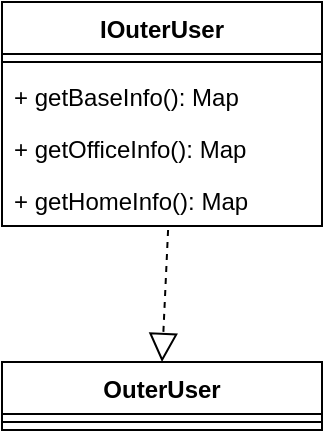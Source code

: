 <mxfile version="28.0.4">
  <diagram name="第 1 页" id="OF1UYgXnIO6pzx2qubpo">
    <mxGraphModel dx="1179" dy="790" grid="1" gridSize="10" guides="1" tooltips="1" connect="1" arrows="1" fold="1" page="1" pageScale="1" pageWidth="827" pageHeight="1169" math="0" shadow="0">
      <root>
        <mxCell id="0" />
        <mxCell id="1" parent="0" />
        <mxCell id="UWPIrHy5mtLDBA0z3nVx-1" value="IOuterUser" style="swimlane;fontStyle=1;align=center;verticalAlign=top;childLayout=stackLayout;horizontal=1;startSize=26;horizontalStack=0;resizeParent=1;resizeParentMax=0;resizeLast=0;collapsible=1;marginBottom=0;whiteSpace=wrap;html=1;" vertex="1" parent="1">
          <mxGeometry x="330" y="330" width="160" height="112" as="geometry" />
        </mxCell>
        <mxCell id="UWPIrHy5mtLDBA0z3nVx-3" value="" style="line;strokeWidth=1;fillColor=none;align=left;verticalAlign=middle;spacingTop=-1;spacingLeft=3;spacingRight=3;rotatable=0;labelPosition=right;points=[];portConstraint=eastwest;strokeColor=inherit;" vertex="1" parent="UWPIrHy5mtLDBA0z3nVx-1">
          <mxGeometry y="26" width="160" height="8" as="geometry" />
        </mxCell>
        <mxCell id="UWPIrHy5mtLDBA0z3nVx-4" value="+ getBaseInfo(): Map" style="text;strokeColor=none;fillColor=none;align=left;verticalAlign=top;spacingLeft=4;spacingRight=4;overflow=hidden;rotatable=0;points=[[0,0.5],[1,0.5]];portConstraint=eastwest;whiteSpace=wrap;html=1;" vertex="1" parent="UWPIrHy5mtLDBA0z3nVx-1">
          <mxGeometry y="34" width="160" height="26" as="geometry" />
        </mxCell>
        <mxCell id="UWPIrHy5mtLDBA0z3nVx-5" value="+ getOfficeInfo(): Map" style="text;strokeColor=none;fillColor=none;align=left;verticalAlign=top;spacingLeft=4;spacingRight=4;overflow=hidden;rotatable=0;points=[[0,0.5],[1,0.5]];portConstraint=eastwest;whiteSpace=wrap;html=1;" vertex="1" parent="UWPIrHy5mtLDBA0z3nVx-1">
          <mxGeometry y="60" width="160" height="26" as="geometry" />
        </mxCell>
        <mxCell id="UWPIrHy5mtLDBA0z3nVx-6" value="+ getHomeInfo(): Map" style="text;strokeColor=none;fillColor=none;align=left;verticalAlign=top;spacingLeft=4;spacingRight=4;overflow=hidden;rotatable=0;points=[[0,0.5],[1,0.5]];portConstraint=eastwest;whiteSpace=wrap;html=1;" vertex="1" parent="UWPIrHy5mtLDBA0z3nVx-1">
          <mxGeometry y="86" width="160" height="26" as="geometry" />
        </mxCell>
        <mxCell id="UWPIrHy5mtLDBA0z3nVx-7" value="" style="endArrow=block;dashed=1;endFill=0;endSize=12;html=1;rounded=0;exitX=0.519;exitY=1.077;exitDx=0;exitDy=0;exitPerimeter=0;" edge="1" parent="1" source="UWPIrHy5mtLDBA0z3nVx-6">
          <mxGeometry width="160" relative="1" as="geometry">
            <mxPoint x="330" y="420" as="sourcePoint" />
            <mxPoint x="410" y="510" as="targetPoint" />
          </mxGeometry>
        </mxCell>
        <mxCell id="UWPIrHy5mtLDBA0z3nVx-8" value="OuterUser" style="swimlane;fontStyle=1;align=center;verticalAlign=top;childLayout=stackLayout;horizontal=1;startSize=26;horizontalStack=0;resizeParent=1;resizeParentMax=0;resizeLast=0;collapsible=1;marginBottom=0;whiteSpace=wrap;html=1;" vertex="1" parent="1">
          <mxGeometry x="330" y="510" width="160" height="34" as="geometry" />
        </mxCell>
        <mxCell id="UWPIrHy5mtLDBA0z3nVx-10" value="" style="line;strokeWidth=1;fillColor=none;align=left;verticalAlign=middle;spacingTop=-1;spacingLeft=3;spacingRight=3;rotatable=0;labelPosition=right;points=[];portConstraint=eastwest;strokeColor=inherit;" vertex="1" parent="UWPIrHy5mtLDBA0z3nVx-8">
          <mxGeometry y="26" width="160" height="8" as="geometry" />
        </mxCell>
      </root>
    </mxGraphModel>
  </diagram>
</mxfile>
